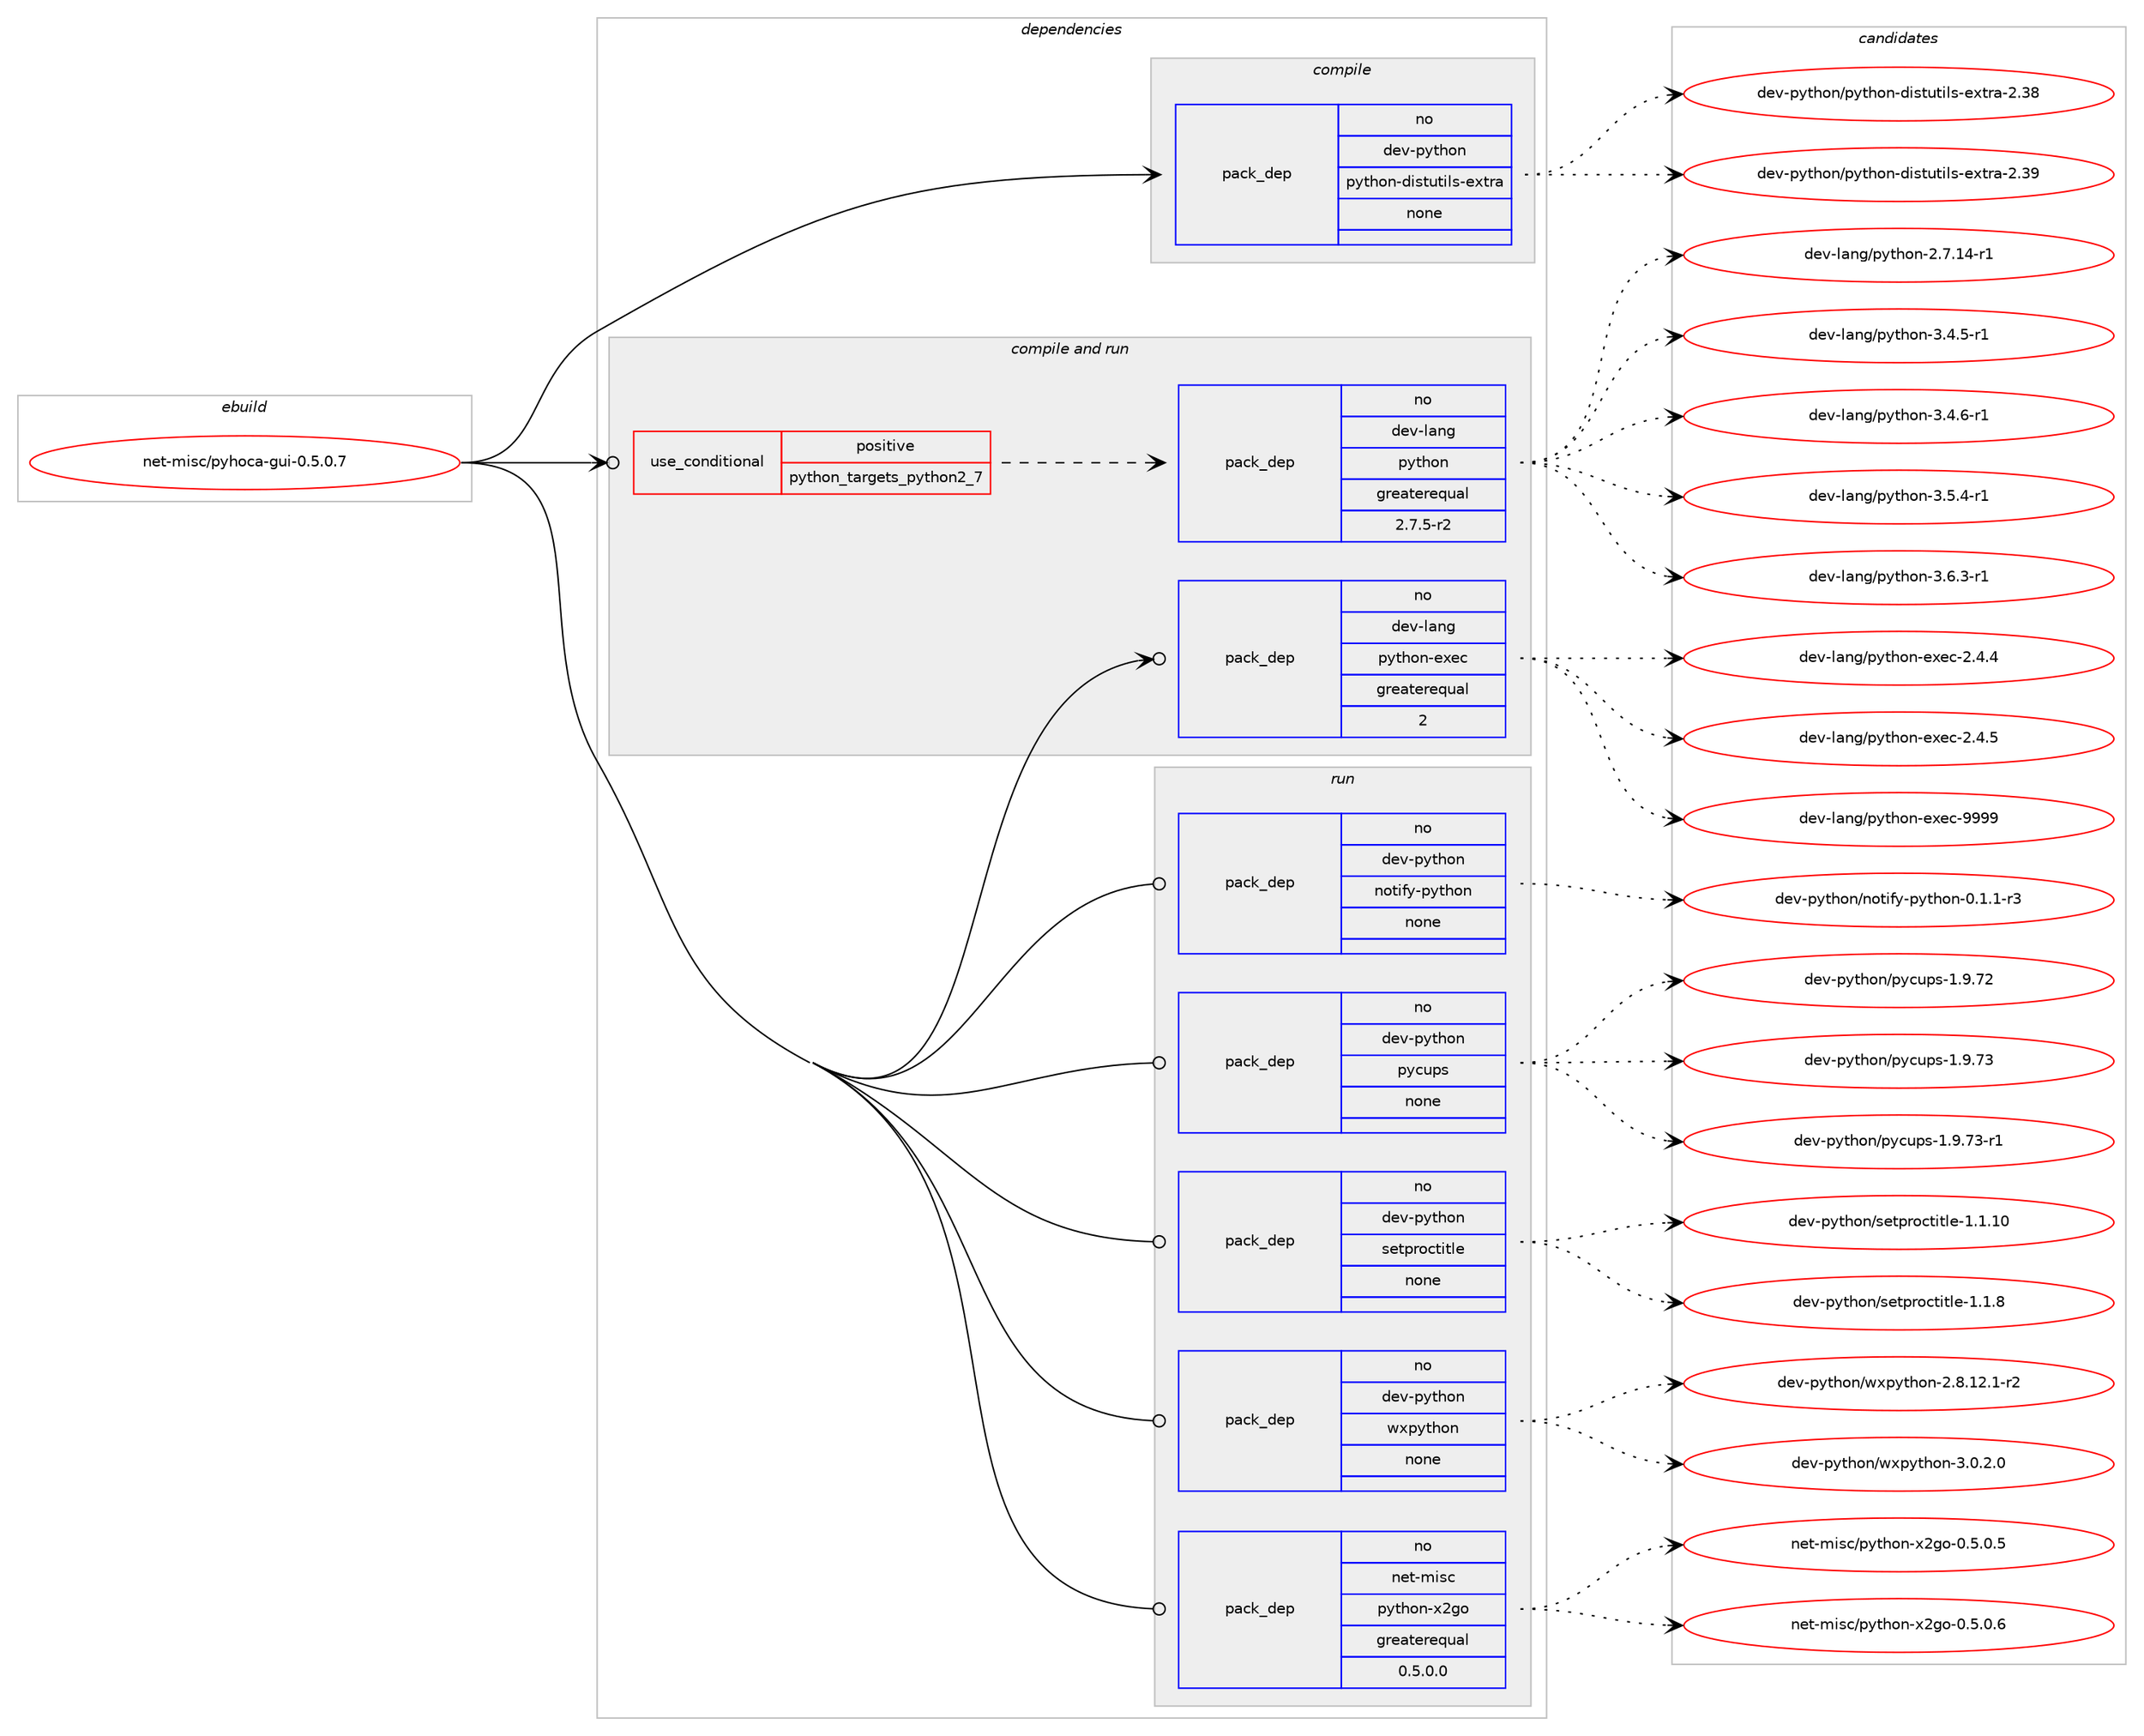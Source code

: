 digraph prolog {

# *************
# Graph options
# *************

newrank=true;
concentrate=true;
compound=true;
graph [rankdir=LR,fontname=Helvetica,fontsize=10,ranksep=1.5];#, ranksep=2.5, nodesep=0.2];
edge  [arrowhead=vee];
node  [fontname=Helvetica,fontsize=10];

# **********
# The ebuild
# **********

subgraph cluster_leftcol {
color=gray;
rank=same;
label=<<i>ebuild</i>>;
id [label="net-misc/pyhoca-gui-0.5.0.7", color=red, width=4, href="../net-misc/pyhoca-gui-0.5.0.7.svg"];
}

# ****************
# The dependencies
# ****************

subgraph cluster_midcol {
color=gray;
label=<<i>dependencies</i>>;
subgraph cluster_compile {
fillcolor="#eeeeee";
style=filled;
label=<<i>compile</i>>;
subgraph pack440 {
dependency647 [label=<<TABLE BORDER="0" CELLBORDER="1" CELLSPACING="0" CELLPADDING="4" WIDTH="220"><TR><TD ROWSPAN="6" CELLPADDING="30">pack_dep</TD></TR><TR><TD WIDTH="110">no</TD></TR><TR><TD>dev-python</TD></TR><TR><TD>python-distutils-extra</TD></TR><TR><TD>none</TD></TR><TR><TD></TD></TR></TABLE>>, shape=none, color=blue];
}
id:e -> dependency647:w [weight=20,style="solid",arrowhead="vee"];
}
subgraph cluster_compileandrun {
fillcolor="#eeeeee";
style=filled;
label=<<i>compile and run</i>>;
subgraph cond197 {
dependency648 [label=<<TABLE BORDER="0" CELLBORDER="1" CELLSPACING="0" CELLPADDING="4"><TR><TD ROWSPAN="3" CELLPADDING="10">use_conditional</TD></TR><TR><TD>positive</TD></TR><TR><TD>python_targets_python2_7</TD></TR></TABLE>>, shape=none, color=red];
subgraph pack441 {
dependency649 [label=<<TABLE BORDER="0" CELLBORDER="1" CELLSPACING="0" CELLPADDING="4" WIDTH="220"><TR><TD ROWSPAN="6" CELLPADDING="30">pack_dep</TD></TR><TR><TD WIDTH="110">no</TD></TR><TR><TD>dev-lang</TD></TR><TR><TD>python</TD></TR><TR><TD>greaterequal</TD></TR><TR><TD>2.7.5-r2</TD></TR></TABLE>>, shape=none, color=blue];
}
dependency648:e -> dependency649:w [weight=20,style="dashed",arrowhead="vee"];
}
id:e -> dependency648:w [weight=20,style="solid",arrowhead="odotvee"];
subgraph pack442 {
dependency650 [label=<<TABLE BORDER="0" CELLBORDER="1" CELLSPACING="0" CELLPADDING="4" WIDTH="220"><TR><TD ROWSPAN="6" CELLPADDING="30">pack_dep</TD></TR><TR><TD WIDTH="110">no</TD></TR><TR><TD>dev-lang</TD></TR><TR><TD>python-exec</TD></TR><TR><TD>greaterequal</TD></TR><TR><TD>2</TD></TR></TABLE>>, shape=none, color=blue];
}
id:e -> dependency650:w [weight=20,style="solid",arrowhead="odotvee"];
}
subgraph cluster_run {
fillcolor="#eeeeee";
style=filled;
label=<<i>run</i>>;
subgraph pack443 {
dependency651 [label=<<TABLE BORDER="0" CELLBORDER="1" CELLSPACING="0" CELLPADDING="4" WIDTH="220"><TR><TD ROWSPAN="6" CELLPADDING="30">pack_dep</TD></TR><TR><TD WIDTH="110">no</TD></TR><TR><TD>dev-python</TD></TR><TR><TD>notify-python</TD></TR><TR><TD>none</TD></TR><TR><TD></TD></TR></TABLE>>, shape=none, color=blue];
}
id:e -> dependency651:w [weight=20,style="solid",arrowhead="odot"];
subgraph pack444 {
dependency652 [label=<<TABLE BORDER="0" CELLBORDER="1" CELLSPACING="0" CELLPADDING="4" WIDTH="220"><TR><TD ROWSPAN="6" CELLPADDING="30">pack_dep</TD></TR><TR><TD WIDTH="110">no</TD></TR><TR><TD>dev-python</TD></TR><TR><TD>pycups</TD></TR><TR><TD>none</TD></TR><TR><TD></TD></TR></TABLE>>, shape=none, color=blue];
}
id:e -> dependency652:w [weight=20,style="solid",arrowhead="odot"];
subgraph pack445 {
dependency653 [label=<<TABLE BORDER="0" CELLBORDER="1" CELLSPACING="0" CELLPADDING="4" WIDTH="220"><TR><TD ROWSPAN="6" CELLPADDING="30">pack_dep</TD></TR><TR><TD WIDTH="110">no</TD></TR><TR><TD>dev-python</TD></TR><TR><TD>setproctitle</TD></TR><TR><TD>none</TD></TR><TR><TD></TD></TR></TABLE>>, shape=none, color=blue];
}
id:e -> dependency653:w [weight=20,style="solid",arrowhead="odot"];
subgraph pack446 {
dependency654 [label=<<TABLE BORDER="0" CELLBORDER="1" CELLSPACING="0" CELLPADDING="4" WIDTH="220"><TR><TD ROWSPAN="6" CELLPADDING="30">pack_dep</TD></TR><TR><TD WIDTH="110">no</TD></TR><TR><TD>dev-python</TD></TR><TR><TD>wxpython</TD></TR><TR><TD>none</TD></TR><TR><TD></TD></TR></TABLE>>, shape=none, color=blue];
}
id:e -> dependency654:w [weight=20,style="solid",arrowhead="odot"];
subgraph pack447 {
dependency655 [label=<<TABLE BORDER="0" CELLBORDER="1" CELLSPACING="0" CELLPADDING="4" WIDTH="220"><TR><TD ROWSPAN="6" CELLPADDING="30">pack_dep</TD></TR><TR><TD WIDTH="110">no</TD></TR><TR><TD>net-misc</TD></TR><TR><TD>python-x2go</TD></TR><TR><TD>greaterequal</TD></TR><TR><TD>0.5.0.0</TD></TR></TABLE>>, shape=none, color=blue];
}
id:e -> dependency655:w [weight=20,style="solid",arrowhead="odot"];
}
}

# **************
# The candidates
# **************

subgraph cluster_choices {
rank=same;
color=gray;
label=<<i>candidates</i>>;

subgraph choice440 {
color=black;
nodesep=1;
choice10010111845112121116104111110471121211161041111104510010511511611711610510811545101120116114974550465156 [label="dev-python/python-distutils-extra-2.38", color=red, width=4,href="../dev-python/python-distutils-extra-2.38.svg"];
choice10010111845112121116104111110471121211161041111104510010511511611711610510811545101120116114974550465157 [label="dev-python/python-distutils-extra-2.39", color=red, width=4,href="../dev-python/python-distutils-extra-2.39.svg"];
dependency647:e -> choice10010111845112121116104111110471121211161041111104510010511511611711610510811545101120116114974550465156:w [style=dotted,weight="100"];
dependency647:e -> choice10010111845112121116104111110471121211161041111104510010511511611711610510811545101120116114974550465157:w [style=dotted,weight="100"];
}
subgraph choice441 {
color=black;
nodesep=1;
choice100101118451089711010347112121116104111110455046554649524511449 [label="dev-lang/python-2.7.14-r1", color=red, width=4,href="../dev-lang/python-2.7.14-r1.svg"];
choice1001011184510897110103471121211161041111104551465246534511449 [label="dev-lang/python-3.4.5-r1", color=red, width=4,href="../dev-lang/python-3.4.5-r1.svg"];
choice1001011184510897110103471121211161041111104551465246544511449 [label="dev-lang/python-3.4.6-r1", color=red, width=4,href="../dev-lang/python-3.4.6-r1.svg"];
choice1001011184510897110103471121211161041111104551465346524511449 [label="dev-lang/python-3.5.4-r1", color=red, width=4,href="../dev-lang/python-3.5.4-r1.svg"];
choice1001011184510897110103471121211161041111104551465446514511449 [label="dev-lang/python-3.6.3-r1", color=red, width=4,href="../dev-lang/python-3.6.3-r1.svg"];
dependency649:e -> choice100101118451089711010347112121116104111110455046554649524511449:w [style=dotted,weight="100"];
dependency649:e -> choice1001011184510897110103471121211161041111104551465246534511449:w [style=dotted,weight="100"];
dependency649:e -> choice1001011184510897110103471121211161041111104551465246544511449:w [style=dotted,weight="100"];
dependency649:e -> choice1001011184510897110103471121211161041111104551465346524511449:w [style=dotted,weight="100"];
dependency649:e -> choice1001011184510897110103471121211161041111104551465446514511449:w [style=dotted,weight="100"];
}
subgraph choice442 {
color=black;
nodesep=1;
choice1001011184510897110103471121211161041111104510112010199455046524652 [label="dev-lang/python-exec-2.4.4", color=red, width=4,href="../dev-lang/python-exec-2.4.4.svg"];
choice1001011184510897110103471121211161041111104510112010199455046524653 [label="dev-lang/python-exec-2.4.5", color=red, width=4,href="../dev-lang/python-exec-2.4.5.svg"];
choice10010111845108971101034711212111610411111045101120101994557575757 [label="dev-lang/python-exec-9999", color=red, width=4,href="../dev-lang/python-exec-9999.svg"];
dependency650:e -> choice1001011184510897110103471121211161041111104510112010199455046524652:w [style=dotted,weight="100"];
dependency650:e -> choice1001011184510897110103471121211161041111104510112010199455046524653:w [style=dotted,weight="100"];
dependency650:e -> choice10010111845108971101034711212111610411111045101120101994557575757:w [style=dotted,weight="100"];
}
subgraph choice443 {
color=black;
nodesep=1;
choice1001011184511212111610411111047110111116105102121451121211161041111104548464946494511451 [label="dev-python/notify-python-0.1.1-r3", color=red, width=4,href="../dev-python/notify-python-0.1.1-r3.svg"];
dependency651:e -> choice1001011184511212111610411111047110111116105102121451121211161041111104548464946494511451:w [style=dotted,weight="100"];
}
subgraph choice444 {
color=black;
nodesep=1;
choice10010111845112121116104111110471121219911711211545494657465550 [label="dev-python/pycups-1.9.72", color=red, width=4,href="../dev-python/pycups-1.9.72.svg"];
choice10010111845112121116104111110471121219911711211545494657465551 [label="dev-python/pycups-1.9.73", color=red, width=4,href="../dev-python/pycups-1.9.73.svg"];
choice100101118451121211161041111104711212199117112115454946574655514511449 [label="dev-python/pycups-1.9.73-r1", color=red, width=4,href="../dev-python/pycups-1.9.73-r1.svg"];
dependency652:e -> choice10010111845112121116104111110471121219911711211545494657465550:w [style=dotted,weight="100"];
dependency652:e -> choice10010111845112121116104111110471121219911711211545494657465551:w [style=dotted,weight="100"];
dependency652:e -> choice100101118451121211161041111104711212199117112115454946574655514511449:w [style=dotted,weight="100"];
}
subgraph choice445 {
color=black;
nodesep=1;
choice10010111845112121116104111110471151011161121141119911610511610810145494649464948 [label="dev-python/setproctitle-1.1.10", color=red, width=4,href="../dev-python/setproctitle-1.1.10.svg"];
choice100101118451121211161041111104711510111611211411199116105116108101454946494656 [label="dev-python/setproctitle-1.1.8", color=red, width=4,href="../dev-python/setproctitle-1.1.8.svg"];
dependency653:e -> choice10010111845112121116104111110471151011161121141119911610511610810145494649464948:w [style=dotted,weight="100"];
dependency653:e -> choice100101118451121211161041111104711510111611211411199116105116108101454946494656:w [style=dotted,weight="100"];
}
subgraph choice446 {
color=black;
nodesep=1;
choice10010111845112121116104111110471191201121211161041111104550465646495046494511450 [label="dev-python/wxpython-2.8.12.1-r2", color=red, width=4,href="../dev-python/wxpython-2.8.12.1-r2.svg"];
choice10010111845112121116104111110471191201121211161041111104551464846504648 [label="dev-python/wxpython-3.0.2.0", color=red, width=4,href="../dev-python/wxpython-3.0.2.0.svg"];
dependency654:e -> choice10010111845112121116104111110471191201121211161041111104550465646495046494511450:w [style=dotted,weight="100"];
dependency654:e -> choice10010111845112121116104111110471191201121211161041111104551464846504648:w [style=dotted,weight="100"];
}
subgraph choice447 {
color=black;
nodesep=1;
choice11010111645109105115994711212111610411111045120501031114548465346484653 [label="net-misc/python-x2go-0.5.0.5", color=red, width=4,href="../net-misc/python-x2go-0.5.0.5.svg"];
choice11010111645109105115994711212111610411111045120501031114548465346484654 [label="net-misc/python-x2go-0.5.0.6", color=red, width=4,href="../net-misc/python-x2go-0.5.0.6.svg"];
dependency655:e -> choice11010111645109105115994711212111610411111045120501031114548465346484653:w [style=dotted,weight="100"];
dependency655:e -> choice11010111645109105115994711212111610411111045120501031114548465346484654:w [style=dotted,weight="100"];
}
}

}
